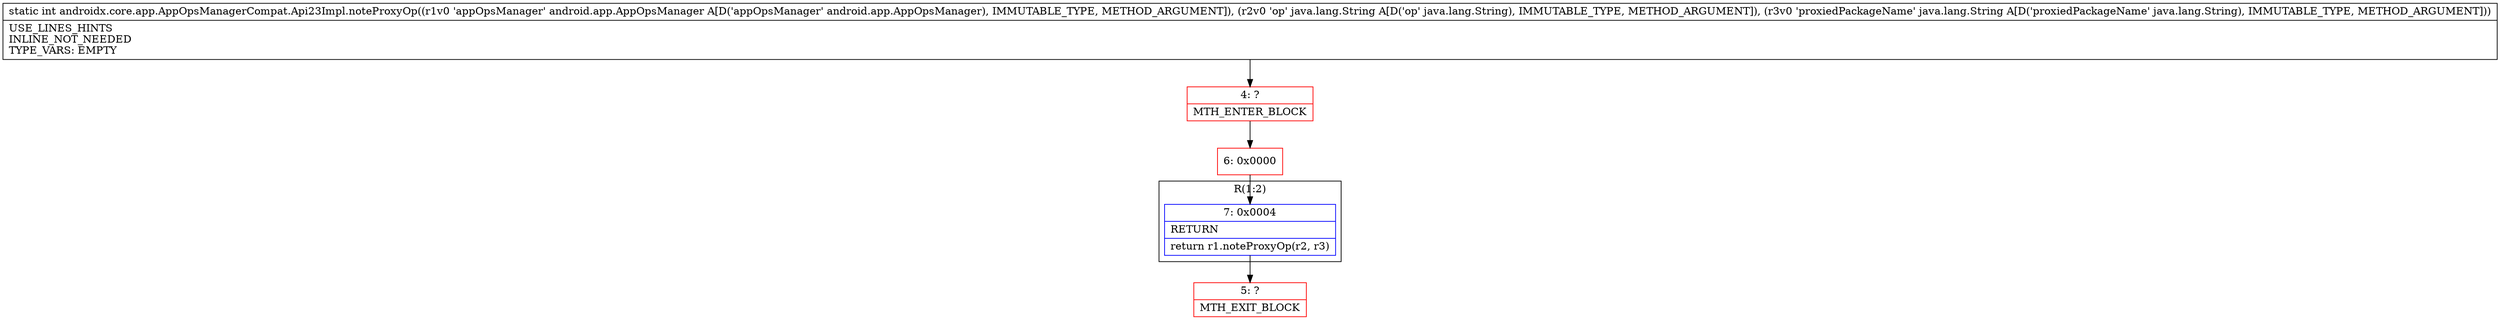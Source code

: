 digraph "CFG forandroidx.core.app.AppOpsManagerCompat.Api23Impl.noteProxyOp(Landroid\/app\/AppOpsManager;Ljava\/lang\/String;Ljava\/lang\/String;)I" {
subgraph cluster_Region_101348448 {
label = "R(1:2)";
node [shape=record,color=blue];
Node_7 [shape=record,label="{7\:\ 0x0004|RETURN\l|return r1.noteProxyOp(r2, r3)\l}"];
}
Node_4 [shape=record,color=red,label="{4\:\ ?|MTH_ENTER_BLOCK\l}"];
Node_6 [shape=record,color=red,label="{6\:\ 0x0000}"];
Node_5 [shape=record,color=red,label="{5\:\ ?|MTH_EXIT_BLOCK\l}"];
MethodNode[shape=record,label="{static int androidx.core.app.AppOpsManagerCompat.Api23Impl.noteProxyOp((r1v0 'appOpsManager' android.app.AppOpsManager A[D('appOpsManager' android.app.AppOpsManager), IMMUTABLE_TYPE, METHOD_ARGUMENT]), (r2v0 'op' java.lang.String A[D('op' java.lang.String), IMMUTABLE_TYPE, METHOD_ARGUMENT]), (r3v0 'proxiedPackageName' java.lang.String A[D('proxiedPackageName' java.lang.String), IMMUTABLE_TYPE, METHOD_ARGUMENT]))  | USE_LINES_HINTS\lINLINE_NOT_NEEDED\lTYPE_VARS: EMPTY\l}"];
MethodNode -> Node_4;Node_7 -> Node_5;
Node_4 -> Node_6;
Node_6 -> Node_7;
}

